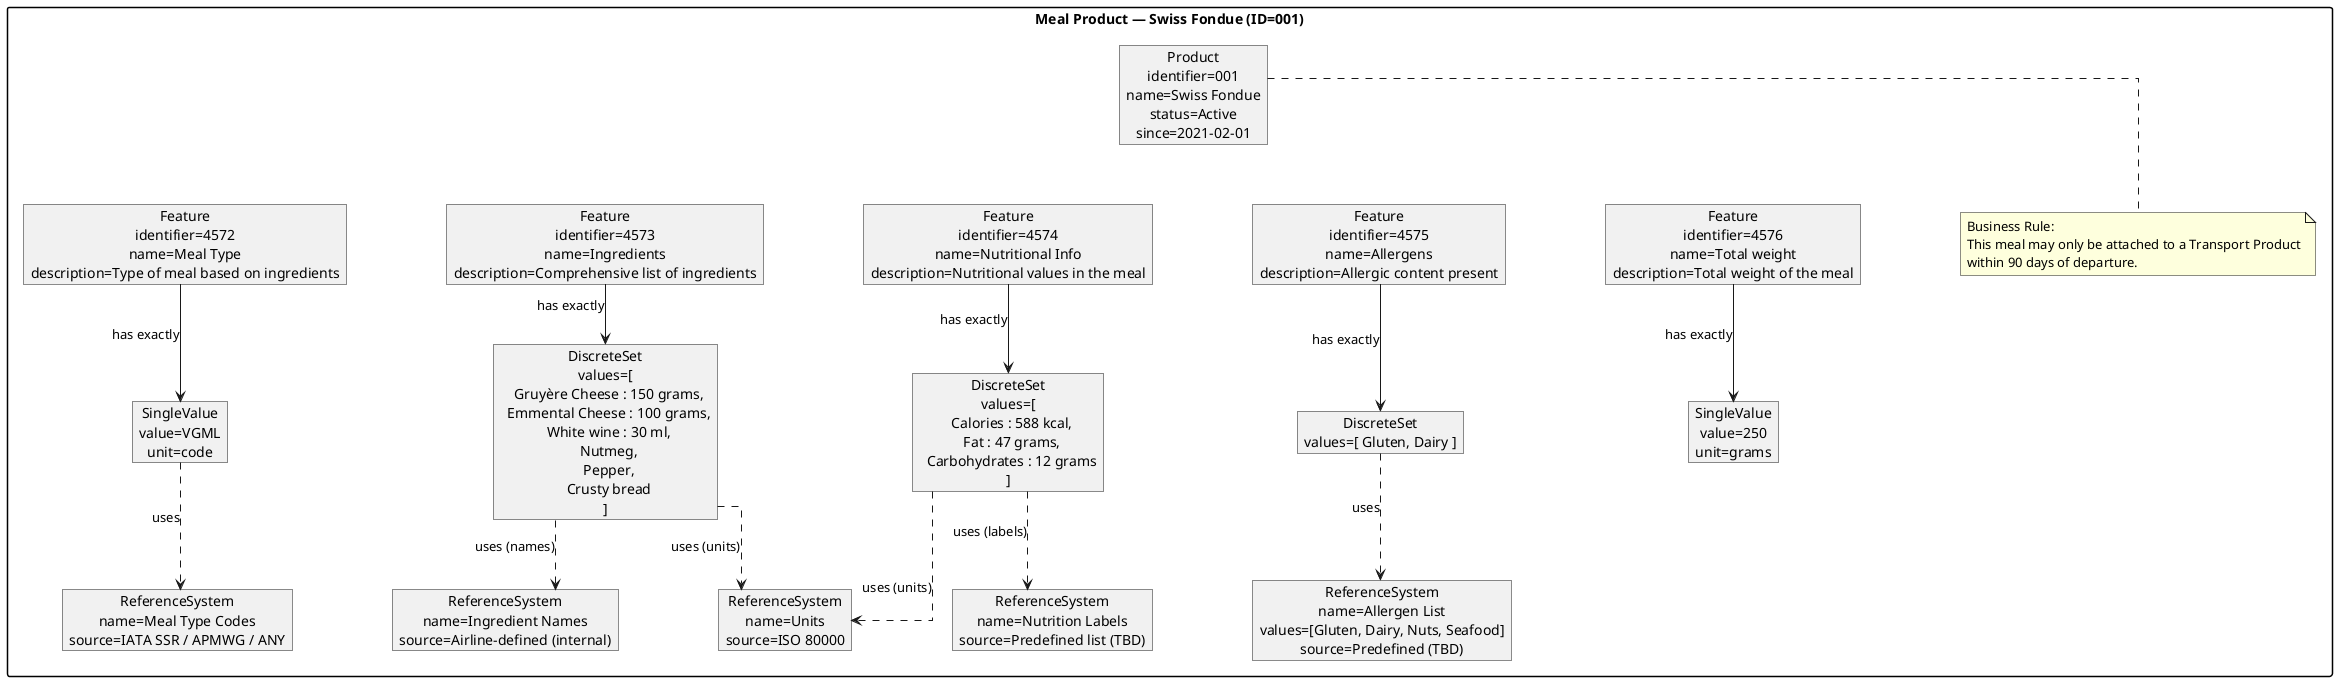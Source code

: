 @startuml
skinparam linetype ortho
skinparam PackageStyle rectangle
skinparam nodesep 100
hide empty members

package "Meal Product — Swiss Fondue (ID=001)" as PROD {
  ' ===== Product Info (lightweight container, optional) =====
  object "Product\nidentifier=001\nname=Swiss Fondue\nstatus=Active\nsince=2021-02-01" as P1

  ' ===== Feature 1: Meal Type =====
  object "Feature\nidentifier=4572\nname=Meal Type\ndescription=Type of meal based on ingredients" as F_MEALTYPE
  object "SingleValue\nvalue=VGML\nunit=code" as FV_MEALTYPE
  object "ReferenceSystem\nname=Meal Type Codes\nsource=IATA SSR / APMWG / ANY" as RS_MEALTYPE

  ' ===== Feature 2: Ingredients =====
  object "Feature\nidentifier=4573\nname=Ingredients\ndescription=Comprehensive list of ingredients" as F_ING
  object "DiscreteSet\nvalues=[\n  Gruyère Cheese : 150 grams,\n  Emmental Cheese : 100 grams,\n  White wine : 30 ml,\n  Nutmeg,\n  Pepper,\n  Crusty bread\n]" as FV_ING
  object "ReferenceSystem\nname=Ingredient Names\nsource=Airline-defined (internal)" as RS_ING_NAMES
  object "ReferenceSystem\nname=Units\nsource=ISO 80000" as RS_UNITS

  ' ===== Feature 3: Nutritional Info =====
  object "Feature\nidentifier=4574\nname=Nutritional Info\ndescription=Nutritional values in the meal" as F_NUTR
  object "DiscreteSet\nvalues=[\n  Calories : 588 kcal,\n  Fat : 47 grams,\n  Carbohydrates : 12 grams\n]" as FV_NUTR
  object "ReferenceSystem\nname=Nutrition Labels\nsource=Predefined list (TBD)" as RS_NUTR_LABELS

  ' ===== Feature 4: Allergens =====
  object "Feature\nidentifier=4575\nname=Allergens\ndescription=Allergic content present" as F_ALLER
  object "DiscreteSet\nvalues=[ Gluten, Dairy ]" as FV_ALLER
  object "ReferenceSystem\nname=Allergen List\nvalues=[Gluten, Dairy, Nuts, Seafood]\nsource=Predefined (TBD)" as RS_ALLER

  ' ===== Feature 5: Total Weight =====
  object "Feature\nidentifier=4576\nname=Total weight\ndescription=Total weight of the meal" as F_TW
  object "SingleValue\nvalue=250\nunit=grams" as FV_TW

  ' ===== Product -> Features =====
  P1 -[hidden]down- F_MEALTYPE
  P1 -[hidden]down- F_ING
  P1 -[hidden]down- F_NUTR
  P1 -[hidden]down- F_ALLER
  P1 -[hidden]down- F_TW

  ' ===== Feature -> FeatureValue (exactly one) =====
  F_MEALTYPE --> FV_MEALTYPE : has exactly
  F_ING      --> FV_ING      : has exactly
  F_NUTR     --> FV_NUTR     : has exactly
  F_ALLER    --> FV_ALLER    : has exactly
  F_TW       --> FV_TW       : has exactly

  ' ===== FeatureValue -> ReferenceSystems (usage) =====
  FV_MEALTYPE ..> RS_MEALTYPE : uses
  FV_ING ..> RS_ING_NAMES : uses (names)
  FV_ING ..> RS_UNITS     : uses (units)
  FV_NUTR ..> RS_NUTR_LABELS : uses (labels)
  FV_NUTR ..> RS_UNITS       : uses (units)
  FV_ALLER ..> RS_ALLER      : uses

  ' ===== Business Rule (contextual, non-structural) =====
  note bottom of P1
    Business Rule:
    This meal may only be attached to a Transport Product
    within 90 days of departure.
  end note
}

@enduml
@startuml Meal Product – Swiss Fondue (Complete, Feature Instances, Ordered Ingredients)
' ========= Styling =========
skinparam linetype ortho
skinparam PackageStyle rectangle
skinparam nodesep 80
skinparam ranksep 60
hide empty members

package "Meal Product — Swiss Fondue (ID=001)" as PROD {
  ' ===== Product (lightweight container, optional) =====
  object "Product\nidentifier=001\nname=Swiss Fondue\nstatus=Active\nsince=2021-02-01" as P1

  ' ===== Feature 1: Meal Type =====
  object "Feature\nidentifier=4572\nname=Meal Type\ndescription=Type of meal based on ingredients" as F_MEALTYPE <<Feature>>
  object "SingleValue\nvalue=VGML\nunit=code" as FV_MEALTYPE
  object "ReferenceSystem\nname=Meal Type Codes\nsource=IATA SSR / APMWG / ANY" as RS_MEALTYPE

  ' ===== Feature 2: Ingredients (ORDERED COMPOSITION of SingleValue) =====
  object "identifier=4573\nname=Ingredients\ndescription=Ordered list of ingredients" as F_ING <<Feature>>
  object "ReferenceSystem\nname=Ingredient Names\nsource=Airline-defined (internal)" as RS_ING_NAMES
  object "ReferenceSystem\nname=Units\nsource=ISO 80000" as RS_UNITS

  ' --- Ordered SingleValue items ---
  object "[01] SingleValue\nname=Gruyère Cheese\nvalue=150\nunit=grams" as ING_01 <<FeatureValue>>
  object "[02] SingleValue\nname=Emmental Cheese\nvalue=100\nunit=grams" as ING_02 <<FeatureValue>>
  object "[03] SingleValue\nname=White wine\nvalue=30\nunit=ml" as ING_03 <<FeatureValue>>
  object "[04] SingleValue\nname=Nutmeg\n(unit: n/a)" as ING_04 <<FeatureValue>>
  object "[05] SingleValue\nname=Pepper\n(unit: n/a)" as ING_05 <<FeatureValue>>
  object "[06] SingleValue\nname=Crusty bread\n(unit: n/a)" as ING_06 <<FeatureValue>>

  ' Composition edges (order is indicated in object labels)
  F_ING *-- ING_01 : contains
  F_ING *-- ING_02 : contains
  F_ING *-- ING_03 : contains
  F_ING *-- ING_04 : contains
  F_ING *-- ING_05 : contains
  F_ING *-- ING_06 : contains

  ' Reference systems used by ingredient items (shared)
  ING_01 ..> RS_ING_NAMES : uses (name)
  ING_02 ..> RS_ING_NAMES
  ING_03 ..> RS_ING_NAMES
  ING_04 ..> RS_ING_NAMES
  ING_05 ..> RS_ING_NAMES
  ING_06 ..> RS_ING_NAMES

  ING_01 ..> RS_UNITS : uses (unit)
  ING_02 ..> RS_UNITS
  ING_03 ..> RS_UNITS
  ' ING_04/05/06 omit unit

  ' ===== Feature 3: Nutritional Info =====
  object "Feature\nidentifier=4574\nname=Nutritional Info\ndescription=Nutritional values in the meal" as F_NUTR
  object "[01] SingleValue\nname=Calories\nvalue=588\nunit=kcal" as NUTR_01
  object "[02] SingleValue\nname=Fat\nvalue=47\nunit=grams" as NUTR_02
  object "[03] SingleValue\nname=Carbohydrates\nvalue=12\nunit=grams" as NUTR_03
  object "ReferenceSystem\nname=Nutrition Labels\nsource=Predefined list (TBD)" as RS_NUTR_LABELS

  F_NUTR *-- NUTR_01 : contains
  F_NUTR *-- NUTR_02 : contains
  F_NUTR *-- NUTR_03 : contains
  NUTR_01 ..> RS_NUTR_LABELS
  NUTR_02 ..> RS_NUTR_LABELS
  NUTR_03 ..> RS_NUTR_LABELS
  NUTR_01 ..> RS_UNITS
  NUTR_02 ..> RS_UNITS
  NUTR_03 ..> RS_UNITS

  ' ===== Feature 4: Allergens =====
  object "Feature\nidentifier=4575\nname=Allergens\ndescription=Allergic content present" as F_ALLER
  object "[01] SingleValue\nname=Gluten" as ALLER_01
  object "[02] SingleValue\nname=Dairy" as ALLER_02
  object "ReferenceSystem\nname=Allergen List\nvalues=[Gluten, Dairy, Nuts, Seafood]\nsource=Predefined (TBD)" as RS_ALLER

  F_ALLER *-- ALLER_01 : contains
  F_ALLER *-- ALLER_02 : contains
  ALLER_01 ..> RS_ALLER
  ALLER_02 ..> RS_ALLER

  ' ===== Feature 5: Total Weight =====
  object "Feature\nidentifier=4576\nname=Total weight\ndescription=Total weight of the meal" as F_TW
  object "SingleValue\nvalue=250\nunit=grams" as FV_TW

  ' ===== Product -> Features (layout only) =====
  P1 -[hidden]down- F_MEALTYPE
  P1 -[hidden]down- F_ING
  P1 -[hidden]down- F_NUTR
  P1 -[hidden]down- F_ALLER
  P1 -[hidden]down- F_TW

  ' ===== Feature -> FeatureValue links =====
  F_MEALTYPE --> FV_MEALTYPE : has exactly
  F_TW       --> FV_TW       : has exactly

  ' ===== FeatureValue -> ReferenceSystems (usage) =====
  FV_MEALTYPE ..> RS_MEALTYPE : uses

  ' ===== Business Rule (contextual, non-structural) =====
  note bottom of P1
    Business Rule:
    This meal may only be attached to a Transport Product
    within 90 days of departure.
  end note
}
@enduml


@startuml Meal Product – Swiss Fondue (Ingredients only, Feature Instances, Ordered Ingredients)
' ========= Styling =========
skinparam linetype ortho
skinparam PackageStyle rectangle
skinparam nodesep 80
skinparam ranksep 60
hide empty members

package "Meal Product — Swiss Fondue" as PROD {
  ' ===== Product (lightweight container, optional) =====
  object "identifier=001\nname=Swiss Fondue\ntype=meal" as P1 <<MealProduct>>

  ' ===== Feature 2: Ingredients (ORDERED COMPOSITION of SingleValue) =====
  object "identifier=4573\nname=Ingredients\ndescription=Ordered list of ingredients" as F_ING <<Feature>>
  object "ReferenceSystem\nname=Ingredient Names\nsource=Airline-defined (internal)" as RS_ING_NAMES
  object "ReferenceSystem\nname=Units\nsource=ISO 80000" as RS_UNITS

  ' --- Ordered SingleValue items ---
  object "[01] SingleValue\nname=Gruyère Cheese\nvalue=150\nunit=grams" as ING_01 <<FeatureValue>>
  object "[02] SingleValue\nname=Emmental Cheese\nvalue=100\nunit=grams" as ING_02 <<FeatureValue>>
  object "[03] SingleValue\nname=White wine\nvalue=30\nunit=ml" as ING_03 <<FeatureValue>>
  object "[04] SingleValue\nname=Nutmeg\n(unit: n/a)" as ING_04 <<FeatureValue>>
  object "[05] SingleValue\nname=Pepper\n(unit: n/a)" as ING_05 <<FeatureValue>>
  object "[06] SingleValue\nname=Crusty bread\n(unit: n/a)" as ING_06 <<FeatureValue>>

  ' Composition edges (order is indicated in object labels)
  F_ING *-- ING_01 : contains
  F_ING *-- ING_02 : contains
  F_ING *-- ING_03 : contains
  F_ING *-- ING_04 : contains
  F_ING *-- ING_05 : contains
  F_ING *-- ING_06 : contains

  ' Reference systems used by ingredient items (shared)
  ING_01 ..> RS_ING_NAMES : uses (name)
  ING_02 ..> RS_ING_NAMES
  ING_03 ..> RS_ING_NAMES
  ING_04 ..> RS_ING_NAMES
  ING_05 ..> RS_ING_NAMES
  ING_06 ..> RS_ING_NAMES

  ING_01 ..> RS_UNITS : uses (unit)
  ING_02 ..> RS_UNITS
  ING_03 ..> RS_UNITS
  ' ING_04/05/06 omit unit

  ' ===== Product -> Features (layout only) =====
 
  'P1 -[hidden]down- F_ING
    P1 *-down- F_ING: has >

}
@enduml
@startuml Meal Product – Swiss Fondue (only mandatory)
' ========= Styling =========
skinparam linetype ortho
skinparam PackageStyle rectangle
skinparam nodesep 80
skinparam ranksep 60
hide empty members

package "Meal Product — Swiss Fondue" as PROD {
  ' ===== Product (lightweight container, optional) =====
  object "identifier=001\nname=Swiss Fondue\ntype=meal" as P1 <<MealProduct>>

  ' ===== Feature 1: Meal Type =====
  object "identifier=4572\nname=Meal Type\ndescription=Type of meal based on ingredients" as F_MEALTYPE <<Feature>><<Mandatory>>
  object "SingleValue\nname = vegetarian\nvalue=VGML\nunit=taxonomy" as FV_MEALTYPE <<FeatureValue>>
  object "ReferenceSystem\nname=Meal Type Concepts\nsource= APMWG Taxonomy" as RS_MEALTYPE


  ' ===== Product -> Features (layout only) =====
  P1 -[hidden]down- F_MEALTYPE


  ' ===== Feature -> FeatureValue links =====
  F_MEALTYPE --> FV_MEALTYPE : has exactly


  ' ===== FeatureValue -> ReferenceSystems (usage) =====
  FV_MEALTYPE ..> RS_MEALTYPE : uses
  P1 *-down- F_MEALTYPE: has >
}
@enduml
